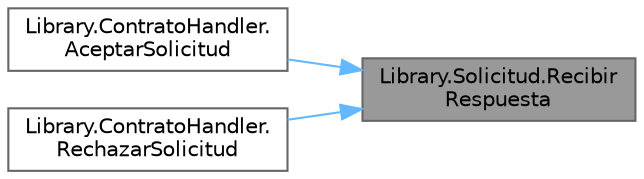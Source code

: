 digraph "Library.Solicitud.RecibirRespuesta"
{
 // INTERACTIVE_SVG=YES
 // LATEX_PDF_SIZE
  bgcolor="transparent";
  edge [fontname=Helvetica,fontsize=10,labelfontname=Helvetica,labelfontsize=10];
  node [fontname=Helvetica,fontsize=10,shape=box,height=0.2,width=0.4];
  rankdir="RL";
  Node1 [label="Library.Solicitud.Recibir\lRespuesta",height=0.2,width=0.4,color="gray40", fillcolor="grey60", style="filled", fontcolor="black",tooltip="Método para conocer el estado de una oferta"];
  Node1 -> Node2 [dir="back",color="steelblue1",style="solid"];
  Node2 [label="Library.ContratoHandler.\lAceptarSolicitud",height=0.2,width=0.4,color="grey40", fillcolor="white", style="filled",URL="$classLibrary_1_1ContratoHandler.html#a9da1c5ea2f4b9eb3ebe351fa0dac67d5",tooltip="Método para aceptar una solicitud"];
  Node1 -> Node3 [dir="back",color="steelblue1",style="solid"];
  Node3 [label="Library.ContratoHandler.\lRechazarSolicitud",height=0.2,width=0.4,color="grey40", fillcolor="white", style="filled",URL="$classLibrary_1_1ContratoHandler.html#ac49cc6208574122af37865556c55e2c9",tooltip="Método para rechazar una solicitud"];
}
